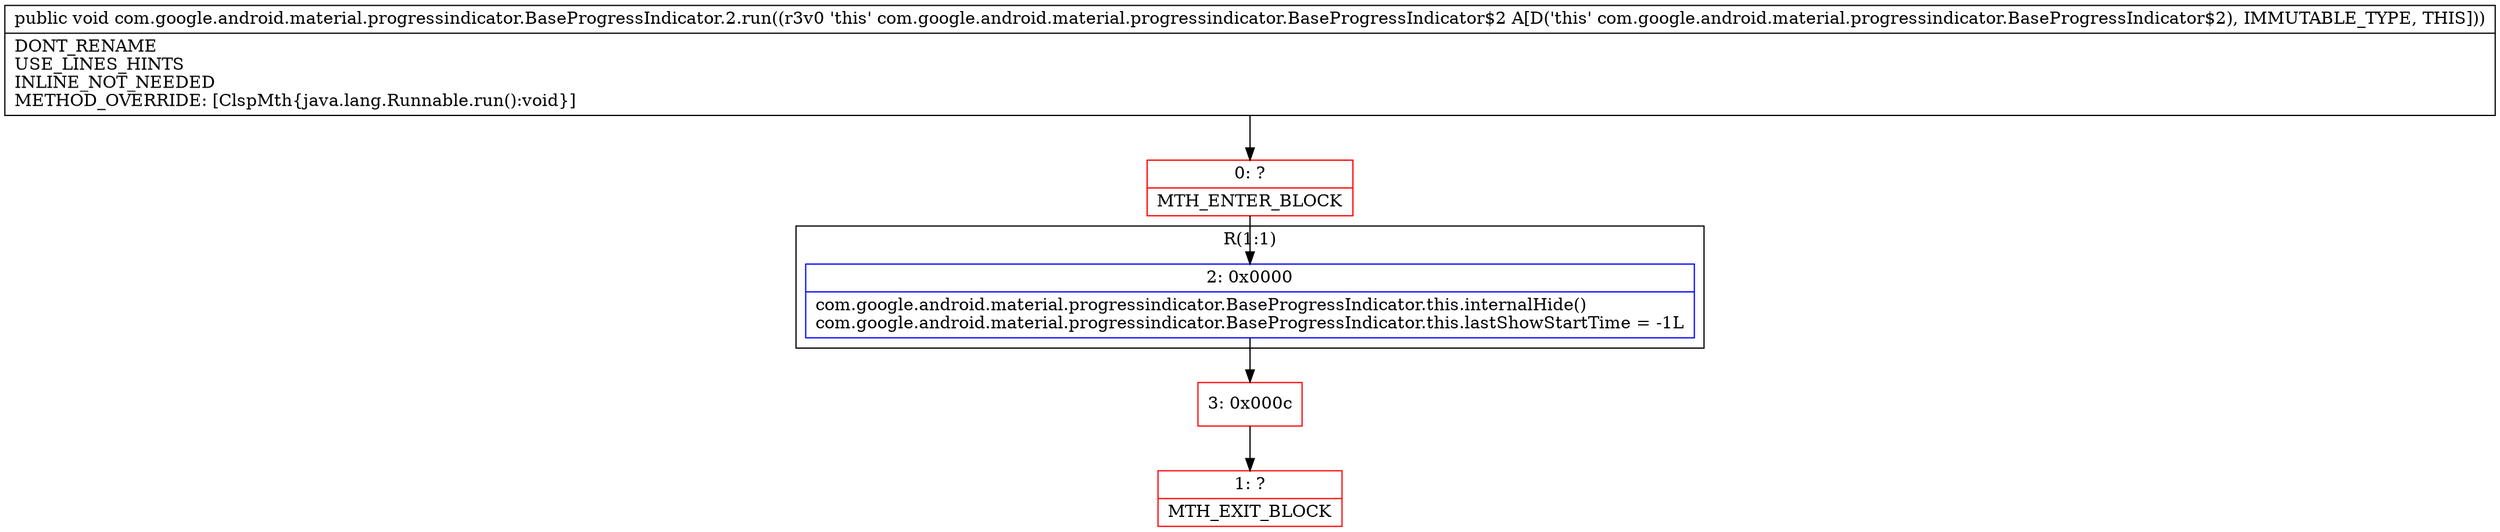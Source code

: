digraph "CFG forcom.google.android.material.progressindicator.BaseProgressIndicator.2.run()V" {
subgraph cluster_Region_1194428352 {
label = "R(1:1)";
node [shape=record,color=blue];
Node_2 [shape=record,label="{2\:\ 0x0000|com.google.android.material.progressindicator.BaseProgressIndicator.this.internalHide()\lcom.google.android.material.progressindicator.BaseProgressIndicator.this.lastShowStartTime = \-1L\l}"];
}
Node_0 [shape=record,color=red,label="{0\:\ ?|MTH_ENTER_BLOCK\l}"];
Node_3 [shape=record,color=red,label="{3\:\ 0x000c}"];
Node_1 [shape=record,color=red,label="{1\:\ ?|MTH_EXIT_BLOCK\l}"];
MethodNode[shape=record,label="{public void com.google.android.material.progressindicator.BaseProgressIndicator.2.run((r3v0 'this' com.google.android.material.progressindicator.BaseProgressIndicator$2 A[D('this' com.google.android.material.progressindicator.BaseProgressIndicator$2), IMMUTABLE_TYPE, THIS]))  | DONT_RENAME\lUSE_LINES_HINTS\lINLINE_NOT_NEEDED\lMETHOD_OVERRIDE: [ClspMth\{java.lang.Runnable.run():void\}]\l}"];
MethodNode -> Node_0;Node_2 -> Node_3;
Node_0 -> Node_2;
Node_3 -> Node_1;
}

